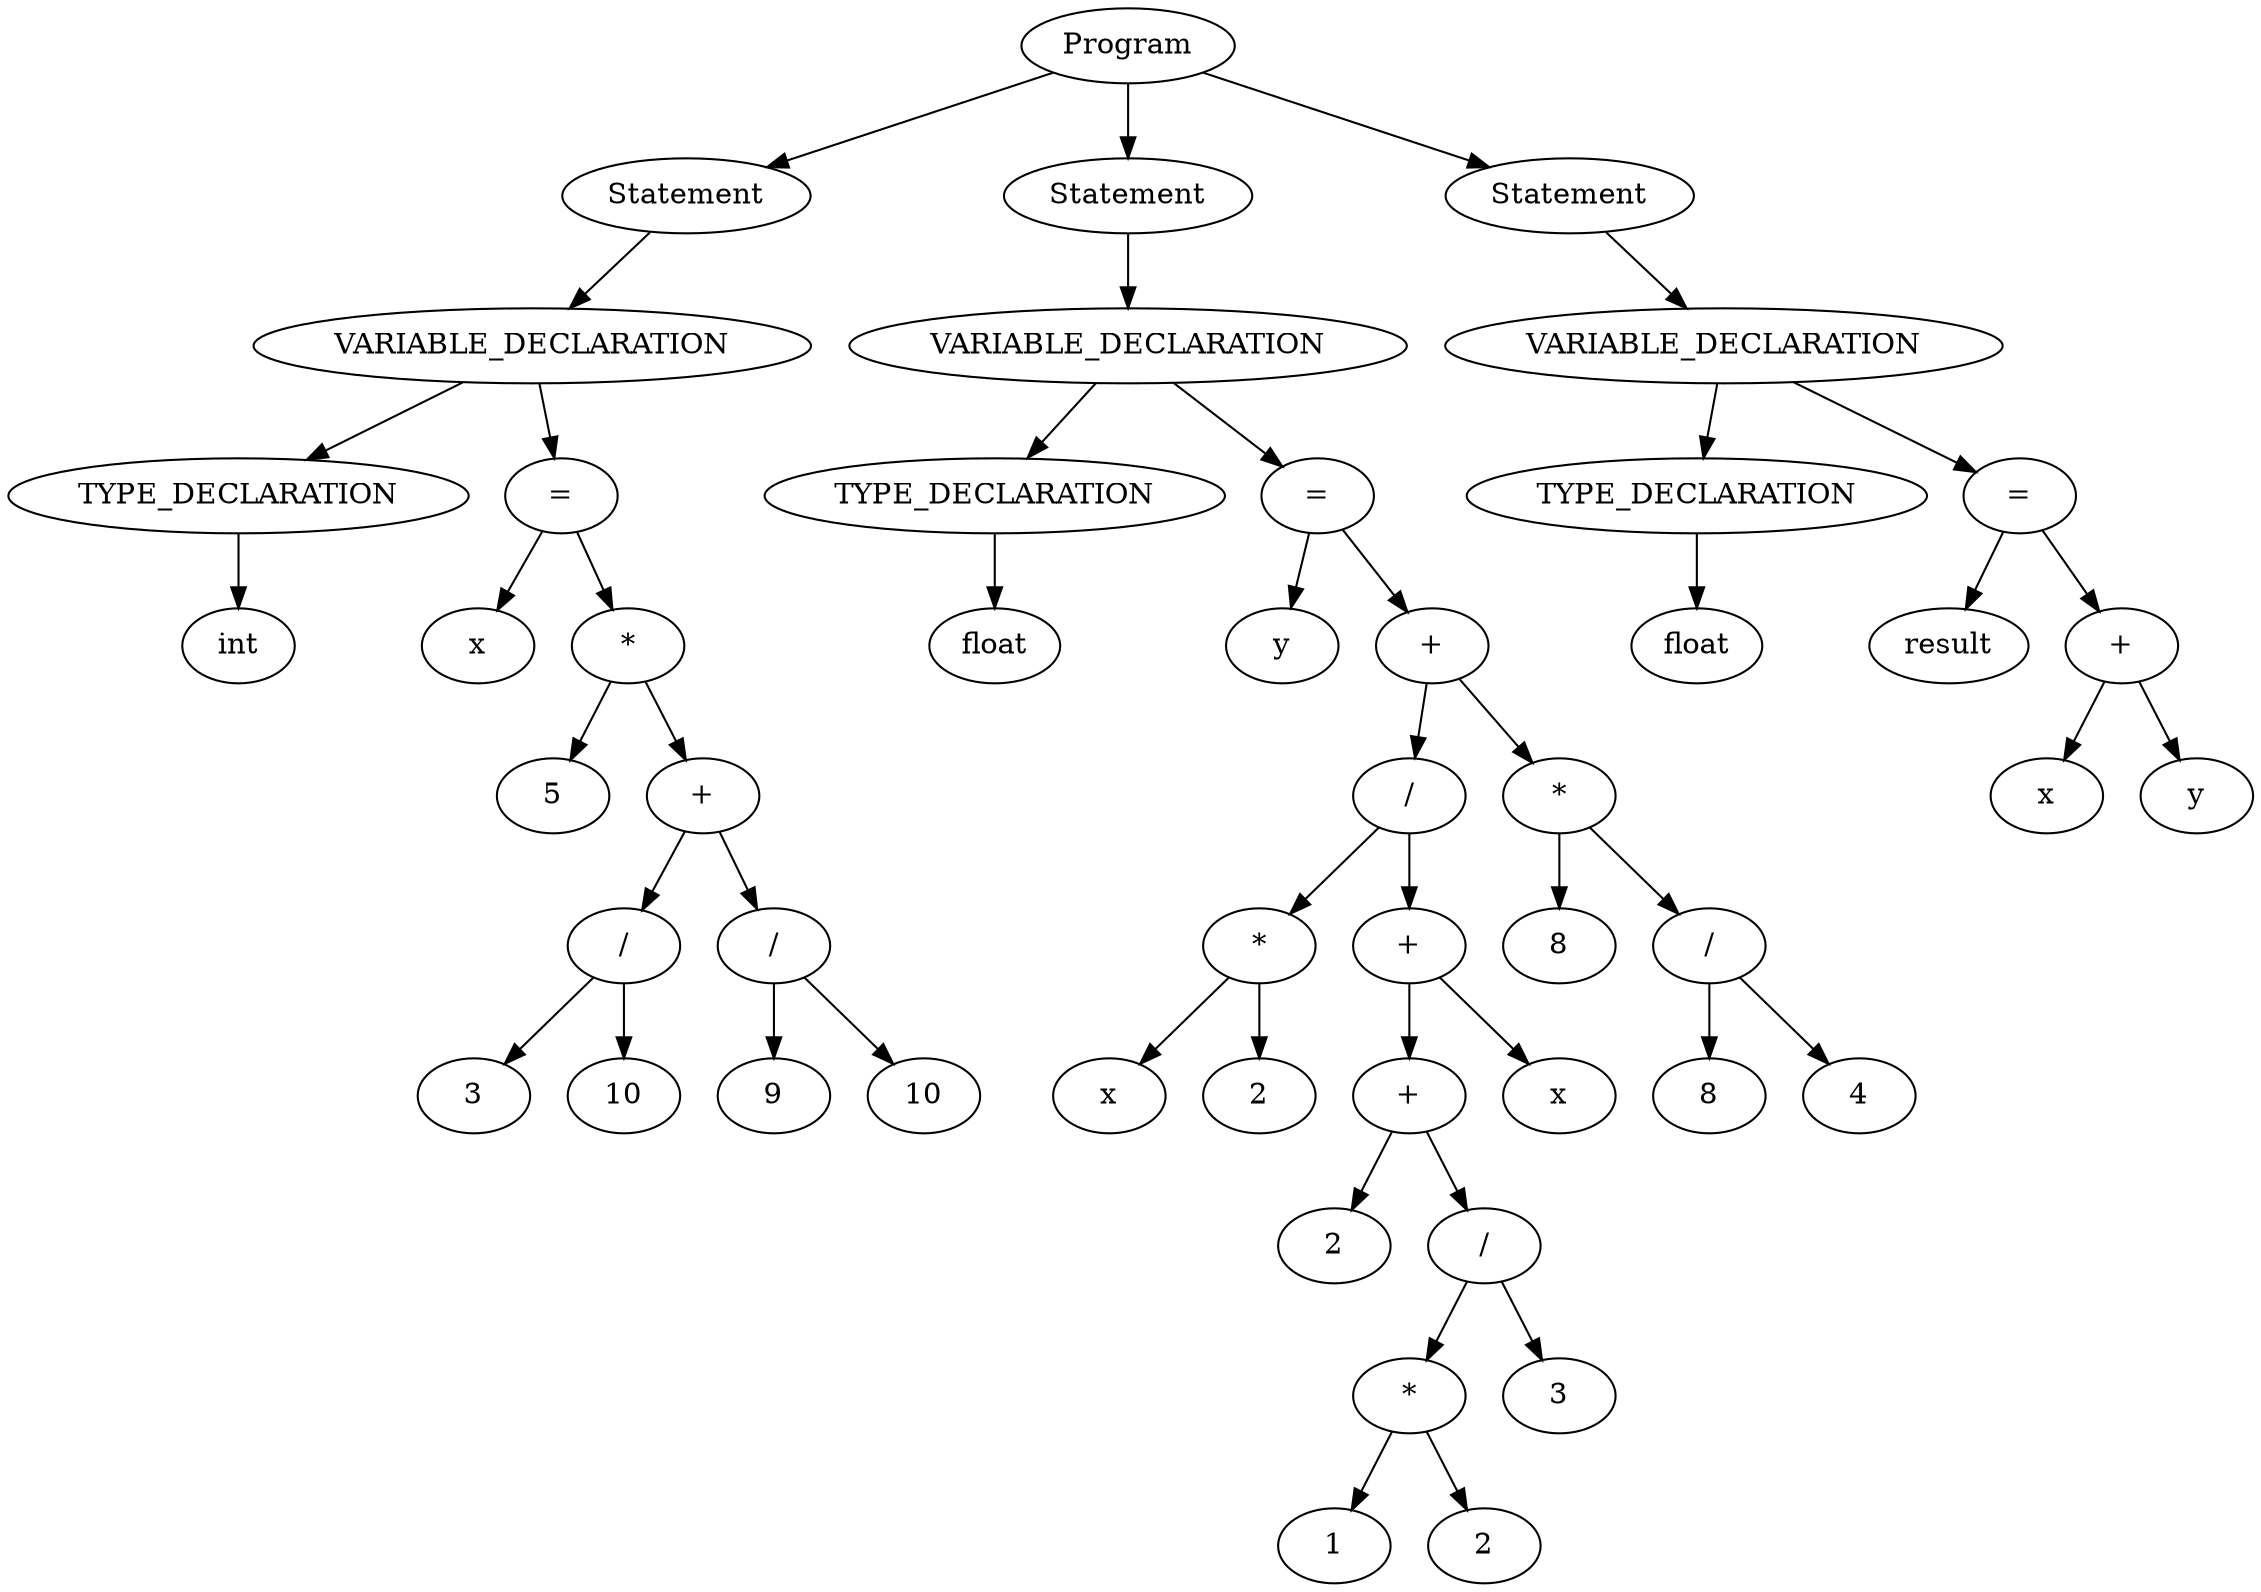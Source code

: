 digraph "Abstract Syntax Tree" {
	139738988179360 [label=Program]
	139738988178880 [label=Statement]
	139738988179360 -> 139738988178880
	139738988206736 [label=VARIABLE_DECLARATION]
	139738988178880 -> 139738988206736
	139738988205104 [label=TYPE_DECLARATION]
	139738988206736 -> 139738988205104
	139738988204624 [label=int]
	139738988205104 -> 139738988204624
	139738988206544 [label="="]
	139738988206736 -> 139738988206544
	139738988204240 [label=x]
	139738988206544 -> 139738988204240
	139738988206448 [label="*"]
	139738988206544 -> 139738988206448
	139738988204096 [label=5]
	139738988206448 -> 139738988204096
	139738988206352 [label="+"]
	139738988206448 -> 139738988206352
	139738988205344 [label="/"]
	139738988206352 -> 139738988205344
	139738988204384 [label=3]
	139738988205344 -> 139738988204384
	139738988205248 [label=10]
	139738988205344 -> 139738988205248
	139738988205008 [label="/"]
	139738988206352 -> 139738988205008
	139738988205824 [label=9]
	139738988205008 -> 139738988205824
	139738988206160 [label=10]
	139738988205008 -> 139738988206160
	139738988206928 [label=Statement]
	139738988179360 -> 139738988206928
	139738988318096 [label=VARIABLE_DECLARATION]
	139738988206928 -> 139738988318096
	139738988207120 [label=TYPE_DECLARATION]
	139738988318096 -> 139738988207120
	139738988207360 [label=float]
	139738988207120 -> 139738988207360
	139738988317904 [label="="]
	139738988318096 -> 139738988317904
	139738988207600 [label=y]
	139738988317904 -> 139738988207600
	139738988317808 [label="+"]
	139738988317904 -> 139738988317808
	139738988316752 [label="/"]
	139738988317808 -> 139738988316752
	139738988314928 [label="*"]
	139738988316752 -> 139738988314928
	139738988208080 [label=x]
	139738988314928 -> 139738988208080
	139738988314832 [label=2]
	139738988314928 -> 139738988314832
	139738988316656 [label="+"]
	139738988316752 -> 139738988316656
	139738988316368 [label="+"]
	139738988316656 -> 139738988316368
	139738988315312 [label=2]
	139738988316368 -> 139738988315312
	139738988316272 [label="/"]
	139738988316368 -> 139738988316272
	139738988315984 [label="*"]
	139738988316272 -> 139738988315984
	139738988315696 [label=1]
	139738988315984 -> 139738988315696
	139738988315888 [label=2]
	139738988315984 -> 139738988315888
	139738988316176 [label=3]
	139738988316272 -> 139738988316176
	139738988316560 [label=x]
	139738988316656 -> 139738988316560
	139738988317712 [label="*"]
	139738988317808 -> 139738988317712
	139738988317040 [label=8]
	139738988317712 -> 139738988317040
	139738988317616 [label="/"]
	139738988317712 -> 139738988317616
	139738988317328 [label=8]
	139738988317616 -> 139738988317328
	139738988317520 [label=4]
	139738988317616 -> 139738988317520
	139738988318288 [label=Statement]
	139738988179360 -> 139738988318288
	139738988319888 [label=VARIABLE_DECLARATION]
	139738988318288 -> 139738988319888
	139738988318480 [label=TYPE_DECLARATION]
	139738988319888 -> 139738988318480
	139738988318784 [label=float]
	139738988318480 -> 139738988318784
	139738988319696 [label="="]
	139738988319888 -> 139738988319696
	139738988319024 [label=result]
	139738988319696 -> 139738988319024
	139738988319600 [label="+"]
	139738988319696 -> 139738988319600
	139738988319312 [label=x]
	139738988319600 -> 139738988319312
	139738988319504 [label=y]
	139738988319600 -> 139738988319504
}
